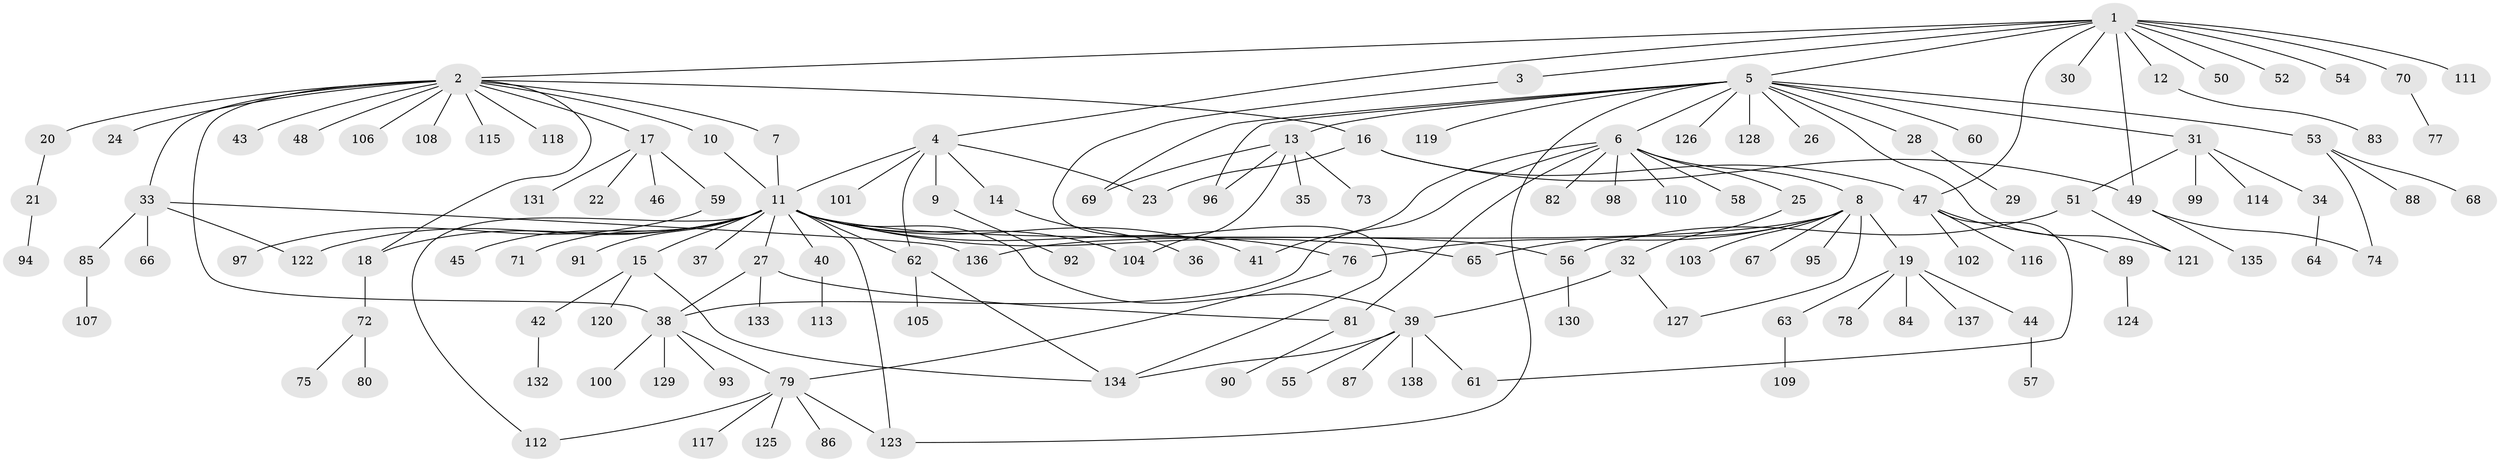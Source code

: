 // coarse degree distribution, {8: 0.023809523809523808, 7: 0.047619047619047616, 4: 0.14285714285714285, 5: 0.047619047619047616, 9: 0.047619047619047616, 6: 0.023809523809523808, 1: 0.35714285714285715, 3: 0.21428571428571427, 2: 0.09523809523809523}
// Generated by graph-tools (version 1.1) at 2025/50/03/04/25 22:50:22]
// undirected, 138 vertices, 168 edges
graph export_dot {
  node [color=gray90,style=filled];
  1;
  2;
  3;
  4;
  5;
  6;
  7;
  8;
  9;
  10;
  11;
  12;
  13;
  14;
  15;
  16;
  17;
  18;
  19;
  20;
  21;
  22;
  23;
  24;
  25;
  26;
  27;
  28;
  29;
  30;
  31;
  32;
  33;
  34;
  35;
  36;
  37;
  38;
  39;
  40;
  41;
  42;
  43;
  44;
  45;
  46;
  47;
  48;
  49;
  50;
  51;
  52;
  53;
  54;
  55;
  56;
  57;
  58;
  59;
  60;
  61;
  62;
  63;
  64;
  65;
  66;
  67;
  68;
  69;
  70;
  71;
  72;
  73;
  74;
  75;
  76;
  77;
  78;
  79;
  80;
  81;
  82;
  83;
  84;
  85;
  86;
  87;
  88;
  89;
  90;
  91;
  92;
  93;
  94;
  95;
  96;
  97;
  98;
  99;
  100;
  101;
  102;
  103;
  104;
  105;
  106;
  107;
  108;
  109;
  110;
  111;
  112;
  113;
  114;
  115;
  116;
  117;
  118;
  119;
  120;
  121;
  122;
  123;
  124;
  125;
  126;
  127;
  128;
  129;
  130;
  131;
  132;
  133;
  134;
  135;
  136;
  137;
  138;
  1 -- 2;
  1 -- 3;
  1 -- 4;
  1 -- 5;
  1 -- 12;
  1 -- 30;
  1 -- 47;
  1 -- 49;
  1 -- 50;
  1 -- 52;
  1 -- 54;
  1 -- 70;
  1 -- 111;
  2 -- 7;
  2 -- 10;
  2 -- 16;
  2 -- 17;
  2 -- 18;
  2 -- 20;
  2 -- 24;
  2 -- 33;
  2 -- 38;
  2 -- 43;
  2 -- 48;
  2 -- 106;
  2 -- 108;
  2 -- 115;
  2 -- 118;
  3 -- 134;
  4 -- 9;
  4 -- 11;
  4 -- 14;
  4 -- 23;
  4 -- 62;
  4 -- 101;
  5 -- 6;
  5 -- 13;
  5 -- 26;
  5 -- 28;
  5 -- 31;
  5 -- 53;
  5 -- 60;
  5 -- 69;
  5 -- 96;
  5 -- 119;
  5 -- 121;
  5 -- 123;
  5 -- 126;
  5 -- 128;
  6 -- 8;
  6 -- 25;
  6 -- 38;
  6 -- 41;
  6 -- 58;
  6 -- 81;
  6 -- 82;
  6 -- 98;
  6 -- 110;
  7 -- 11;
  8 -- 19;
  8 -- 65;
  8 -- 67;
  8 -- 76;
  8 -- 95;
  8 -- 103;
  8 -- 127;
  8 -- 136;
  9 -- 92;
  10 -- 11;
  11 -- 15;
  11 -- 18;
  11 -- 27;
  11 -- 37;
  11 -- 39;
  11 -- 40;
  11 -- 41;
  11 -- 45;
  11 -- 56;
  11 -- 62;
  11 -- 65;
  11 -- 71;
  11 -- 76;
  11 -- 91;
  11 -- 104;
  11 -- 112;
  11 -- 122;
  11 -- 123;
  12 -- 83;
  13 -- 35;
  13 -- 69;
  13 -- 73;
  13 -- 96;
  13 -- 104;
  14 -- 36;
  15 -- 42;
  15 -- 120;
  15 -- 134;
  16 -- 23;
  16 -- 47;
  16 -- 49;
  17 -- 22;
  17 -- 46;
  17 -- 59;
  17 -- 131;
  18 -- 72;
  19 -- 44;
  19 -- 63;
  19 -- 78;
  19 -- 84;
  19 -- 137;
  20 -- 21;
  21 -- 94;
  25 -- 32;
  27 -- 38;
  27 -- 81;
  27 -- 133;
  28 -- 29;
  31 -- 34;
  31 -- 51;
  31 -- 99;
  31 -- 114;
  32 -- 39;
  32 -- 127;
  33 -- 66;
  33 -- 85;
  33 -- 122;
  33 -- 136;
  34 -- 64;
  38 -- 79;
  38 -- 93;
  38 -- 100;
  38 -- 129;
  39 -- 55;
  39 -- 61;
  39 -- 87;
  39 -- 134;
  39 -- 138;
  40 -- 113;
  42 -- 132;
  44 -- 57;
  47 -- 61;
  47 -- 89;
  47 -- 102;
  47 -- 116;
  49 -- 74;
  49 -- 135;
  51 -- 56;
  51 -- 121;
  53 -- 68;
  53 -- 74;
  53 -- 88;
  56 -- 130;
  59 -- 97;
  62 -- 105;
  62 -- 134;
  63 -- 109;
  70 -- 77;
  72 -- 75;
  72 -- 80;
  76 -- 79;
  79 -- 86;
  79 -- 112;
  79 -- 117;
  79 -- 123;
  79 -- 125;
  81 -- 90;
  85 -- 107;
  89 -- 124;
}
